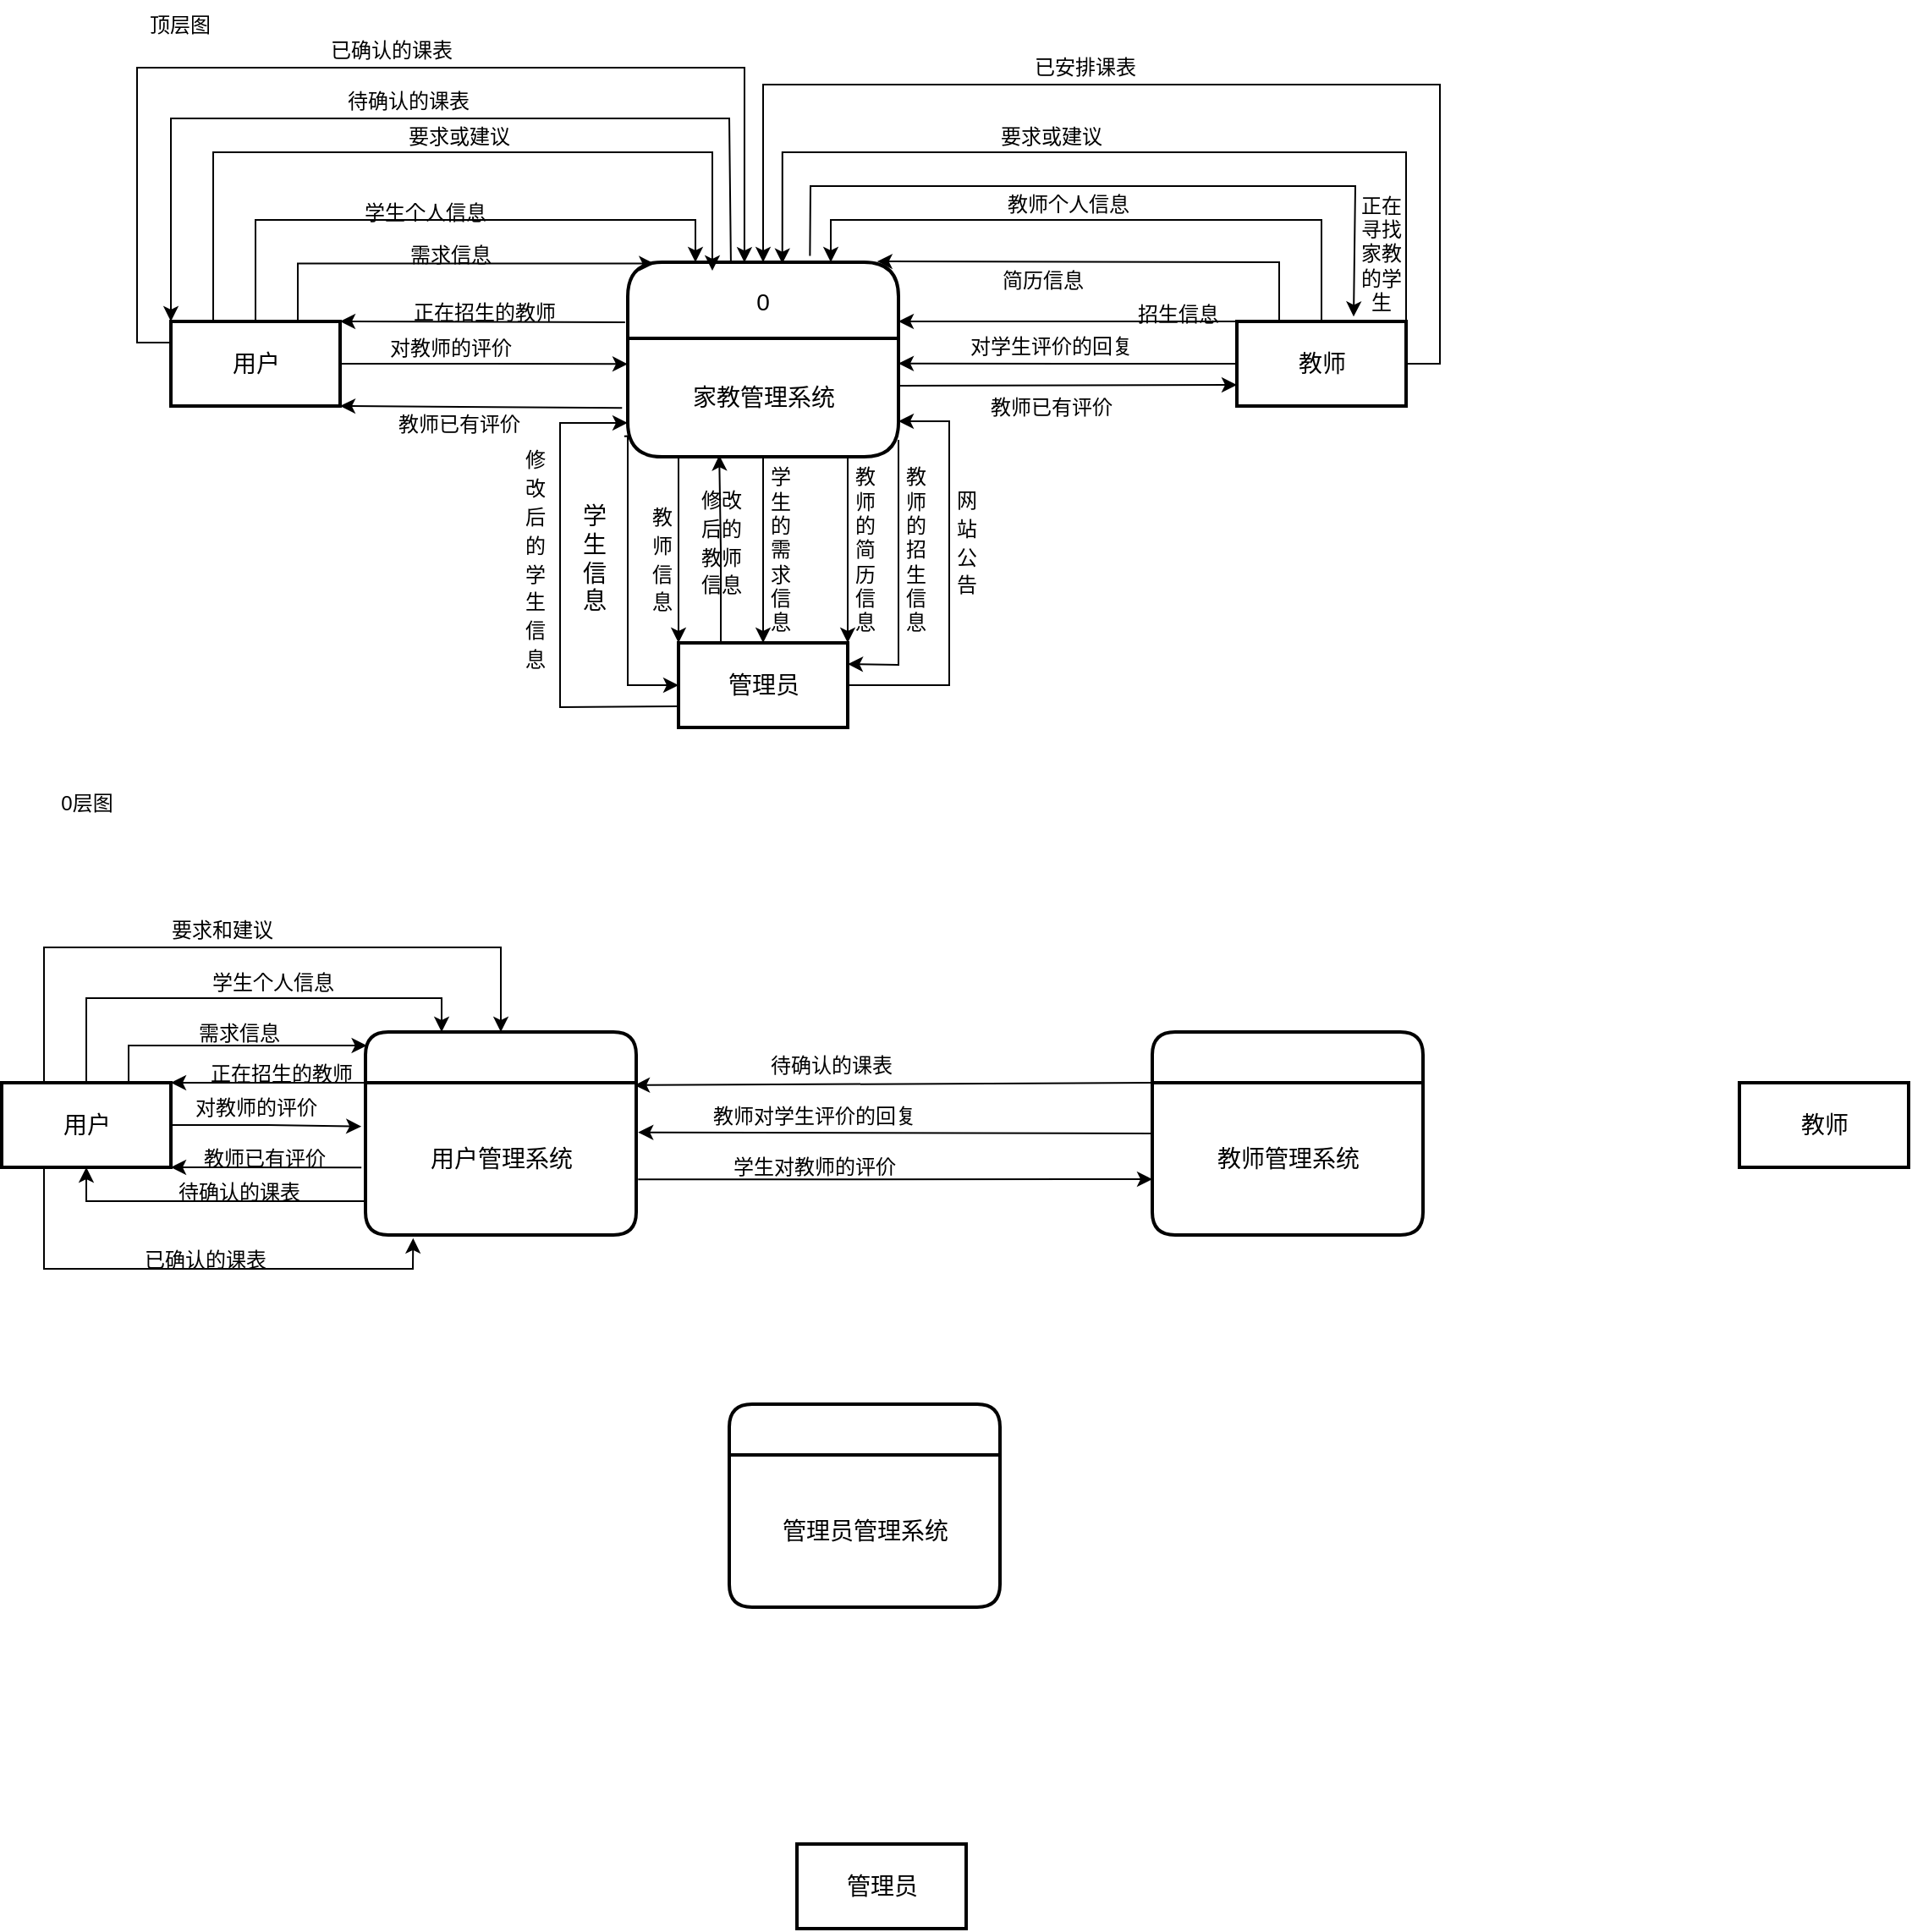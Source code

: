 <mxfile version="20.3.0" type="device"><diagram id="qPFBpb2q2Yv-XW8ZyON4" name="第 1 页"><mxGraphModel dx="1938" dy="564" grid="1" gridSize="10" guides="1" tooltips="1" connect="1" arrows="1" fold="1" page="1" pageScale="1" pageWidth="827" pageHeight="1169" math="0" shadow="0"><root><mxCell id="0"/><mxCell id="1" parent="0"/><mxCell id="HWd1Kx6_kDyNeSxIsw48-4" value="&lt;font style=&quot;&quot;&gt;&lt;font style=&quot;font-size: 12px;&quot;&gt;顶层图&lt;/font&gt;&lt;br&gt;&lt;/font&gt;" style="text;html=1;align=center;verticalAlign=middle;resizable=0;points=[];autosize=1;strokeColor=none;fillColor=none;" parent="1" vertex="1"><mxGeometry x="-125" y="170" width="60" height="30" as="geometry"/></mxCell><mxCell id="HWd1Kx6_kDyNeSxIsw48-9" value="&lt;font style=&quot;font-size: 12px;&quot;&gt;学生个人信息&lt;/font&gt;" style="text;html=1;align=center;verticalAlign=middle;resizable=0;points=[];autosize=1;strokeColor=none;fillColor=none;fontSize=14;" parent="1" vertex="1"><mxGeometry y="280" width="100" height="30" as="geometry"/></mxCell><mxCell id="HWd1Kx6_kDyNeSxIsw48-66" style="edgeStyle=orthogonalEdgeStyle;rounded=0;orthogonalLoop=1;jettySize=auto;html=1;exitX=0.75;exitY=1;exitDx=0;exitDy=0;entryX=1;entryY=0;entryDx=0;entryDy=0;fontFamily=Helvetica;fontSize=14;fontColor=default;startSize=30;" parent="1" source="HWd1Kx6_kDyNeSxIsw48-47" target="HWd1Kx6_kDyNeSxIsw48-52" edge="1"><mxGeometry relative="1" as="geometry"><Array as="points"><mxPoint x="300" y="440"/></Array></mxGeometry></mxCell><mxCell id="HWd1Kx6_kDyNeSxIsw48-69" style="edgeStyle=orthogonalEdgeStyle;rounded=0;orthogonalLoop=1;jettySize=auto;html=1;exitX=-0.013;exitY=0.826;exitDx=0;exitDy=0;entryX=0;entryY=0.5;entryDx=0;entryDy=0;fontFamily=Helvetica;fontSize=14;fontColor=default;startSize=30;exitPerimeter=0;" parent="1" source="HWd1Kx6_kDyNeSxIsw48-80" target="HWd1Kx6_kDyNeSxIsw48-52" edge="1"><mxGeometry relative="1" as="geometry"><Array as="points"><mxPoint x="170" y="428"/><mxPoint x="170" y="575"/></Array></mxGeometry></mxCell><mxCell id="HWd1Kx6_kDyNeSxIsw48-70" style="edgeStyle=orthogonalEdgeStyle;rounded=0;orthogonalLoop=1;jettySize=auto;html=1;exitX=0.25;exitY=1;exitDx=0;exitDy=0;entryX=0;entryY=0;entryDx=0;entryDy=0;fontFamily=Helvetica;fontSize=14;fontColor=default;startSize=30;" parent="1" source="HWd1Kx6_kDyNeSxIsw48-47" target="HWd1Kx6_kDyNeSxIsw48-52" edge="1"><mxGeometry relative="1" as="geometry"><Array as="points"><mxPoint x="200" y="440"/></Array></mxGeometry></mxCell><mxCell id="HWd1Kx6_kDyNeSxIsw48-71" style="edgeStyle=orthogonalEdgeStyle;rounded=0;orthogonalLoop=1;jettySize=auto;html=1;exitX=0.5;exitY=1;exitDx=0;exitDy=0;entryX=0.5;entryY=0;entryDx=0;entryDy=0;fontFamily=Helvetica;fontSize=14;fontColor=default;startSize=30;" parent="1" source="HWd1Kx6_kDyNeSxIsw48-47" target="HWd1Kx6_kDyNeSxIsw48-52" edge="1"><mxGeometry relative="1" as="geometry"/></mxCell><mxCell id="HWd1Kx6_kDyNeSxIsw48-47" value="0" style="swimlane;childLayout=stackLayout;horizontal=1;startSize=45;horizontalStack=0;rounded=1;fontSize=14;fontStyle=0;strokeWidth=2;resizeParent=0;resizeLast=1;shadow=0;dashed=0;align=center;strokeColor=default;fontFamily=Helvetica;fontColor=default;fillColor=default;" parent="1" vertex="1"><mxGeometry x="170" y="325" width="160" height="115" as="geometry"/></mxCell><mxCell id="HWd1Kx6_kDyNeSxIsw48-80" value="家教管理系统" style="text;html=1;align=center;verticalAlign=middle;resizable=0;points=[];autosize=1;strokeColor=none;fillColor=none;fontSize=14;fontFamily=Helvetica;fontColor=default;" parent="HWd1Kx6_kDyNeSxIsw48-47" vertex="1"><mxGeometry y="45" width="160" height="70" as="geometry"/></mxCell><mxCell id="HWd1Kx6_kDyNeSxIsw48-108" style="edgeStyle=orthogonalEdgeStyle;rounded=0;orthogonalLoop=1;jettySize=auto;html=1;exitX=0.25;exitY=0;exitDx=0;exitDy=0;entryX=0.338;entryY=0.988;entryDx=0;entryDy=0;entryPerimeter=0;fontFamily=Helvetica;fontSize=14;fontColor=default;startSize=30;" parent="1" source="HWd1Kx6_kDyNeSxIsw48-52" target="HWd1Kx6_kDyNeSxIsw48-80" edge="1"><mxGeometry relative="1" as="geometry"/></mxCell><mxCell id="HWd1Kx6_kDyNeSxIsw48-52" value="管理员" style="html=1;dashed=0;whitespace=wrap;rounded=0;shadow=0;strokeColor=default;strokeWidth=2;fontFamily=Helvetica;fontSize=14;fontColor=default;startSize=30;fillColor=default;" parent="1" vertex="1"><mxGeometry x="200" y="550" width="100" height="50" as="geometry"/></mxCell><mxCell id="HWd1Kx6_kDyNeSxIsw48-58" style="edgeStyle=orthogonalEdgeStyle;rounded=0;orthogonalLoop=1;jettySize=auto;html=1;exitX=0.5;exitY=0;exitDx=0;exitDy=0;entryX=0.25;entryY=0;entryDx=0;entryDy=0;fontFamily=Helvetica;fontSize=14;fontColor=default;startSize=30;" parent="1" source="HWd1Kx6_kDyNeSxIsw48-57" target="HWd1Kx6_kDyNeSxIsw48-47" edge="1"><mxGeometry relative="1" as="geometry"><Array as="points"><mxPoint x="-50" y="300"/><mxPoint x="210" y="300"/></Array></mxGeometry></mxCell><mxCell id="HWd1Kx6_kDyNeSxIsw48-82" style="edgeStyle=orthogonalEdgeStyle;rounded=0;orthogonalLoop=1;jettySize=auto;html=1;exitX=0.75;exitY=0;exitDx=0;exitDy=0;entryX=0.098;entryY=0.007;entryDx=0;entryDy=0;entryPerimeter=0;fontFamily=Helvetica;fontSize=14;fontColor=default;startSize=30;" parent="1" source="HWd1Kx6_kDyNeSxIsw48-57" target="HWd1Kx6_kDyNeSxIsw48-47" edge="1"><mxGeometry relative="1" as="geometry"><Array as="points"><mxPoint x="-25" y="326"/></Array></mxGeometry></mxCell><mxCell id="HWd1Kx6_kDyNeSxIsw48-84" style="edgeStyle=orthogonalEdgeStyle;rounded=0;orthogonalLoop=1;jettySize=auto;html=1;exitX=1;exitY=0.5;exitDx=0;exitDy=0;entryX=0;entryY=0.217;entryDx=0;entryDy=0;entryPerimeter=0;fontFamily=Helvetica;fontSize=14;fontColor=default;startSize=30;" parent="1" source="HWd1Kx6_kDyNeSxIsw48-57" target="HWd1Kx6_kDyNeSxIsw48-80" edge="1"><mxGeometry relative="1" as="geometry"/></mxCell><mxCell id="HWd1Kx6_kDyNeSxIsw48-102" style="edgeStyle=orthogonalEdgeStyle;rounded=0;orthogonalLoop=1;jettySize=auto;html=1;exitX=0.25;exitY=0;exitDx=0;exitDy=0;fontFamily=Helvetica;fontSize=14;fontColor=default;startSize=30;" parent="1" source="HWd1Kx6_kDyNeSxIsw48-57" edge="1"><mxGeometry relative="1" as="geometry"><mxPoint x="220" y="330" as="targetPoint"/><Array as="points"><mxPoint x="-75" y="260"/><mxPoint x="220" y="260"/></Array></mxGeometry></mxCell><mxCell id="HWd1Kx6_kDyNeSxIsw48-133" style="edgeStyle=orthogonalEdgeStyle;rounded=0;orthogonalLoop=1;jettySize=auto;html=1;exitX=0;exitY=0.25;exitDx=0;exitDy=0;entryX=0.431;entryY=0.001;entryDx=0;entryDy=0;entryPerimeter=0;fontFamily=Helvetica;fontSize=12;fontColor=default;startSize=30;" parent="1" source="HWd1Kx6_kDyNeSxIsw48-57" target="HWd1Kx6_kDyNeSxIsw48-47" edge="1"><mxGeometry relative="1" as="geometry"><Array as="points"><mxPoint x="-120" y="373"/><mxPoint x="-120" y="210"/><mxPoint x="239" y="210"/></Array></mxGeometry></mxCell><mxCell id="HWd1Kx6_kDyNeSxIsw48-57" value="用户" style="html=1;dashed=0;whitespace=wrap;rounded=0;shadow=0;strokeColor=default;strokeWidth=2;fontFamily=Helvetica;fontSize=14;fontColor=default;startSize=30;fillColor=default;" parent="1" vertex="1"><mxGeometry x="-100" y="360" width="100" height="50" as="geometry"/></mxCell><mxCell id="HWd1Kx6_kDyNeSxIsw48-73" style="edgeStyle=orthogonalEdgeStyle;rounded=0;orthogonalLoop=1;jettySize=auto;html=1;exitX=0.5;exitY=0;exitDx=0;exitDy=0;entryX=0.75;entryY=0;entryDx=0;entryDy=0;fontFamily=Helvetica;fontSize=14;fontColor=default;startSize=30;" parent="1" source="HWd1Kx6_kDyNeSxIsw48-67" target="HWd1Kx6_kDyNeSxIsw48-47" edge="1"><mxGeometry relative="1" as="geometry"><Array as="points"><mxPoint x="580" y="300"/><mxPoint x="290" y="300"/></Array></mxGeometry></mxCell><mxCell id="HWd1Kx6_kDyNeSxIsw48-94" style="edgeStyle=orthogonalEdgeStyle;rounded=0;orthogonalLoop=1;jettySize=auto;html=1;exitX=0;exitY=0;exitDx=0;exitDy=0;fontFamily=Helvetica;fontSize=14;fontColor=default;startSize=30;" parent="1" source="HWd1Kx6_kDyNeSxIsw48-67" edge="1"><mxGeometry relative="1" as="geometry"><mxPoint x="330" y="360" as="targetPoint"/><Array as="points"><mxPoint x="331" y="360"/></Array></mxGeometry></mxCell><mxCell id="HWd1Kx6_kDyNeSxIsw48-103" style="edgeStyle=orthogonalEdgeStyle;rounded=0;orthogonalLoop=1;jettySize=auto;html=1;exitX=0.75;exitY=0;exitDx=0;exitDy=0;entryX=0.571;entryY=0.007;entryDx=0;entryDy=0;entryPerimeter=0;fontFamily=Helvetica;fontSize=14;fontColor=default;startSize=30;" parent="1" source="HWd1Kx6_kDyNeSxIsw48-67" target="HWd1Kx6_kDyNeSxIsw48-47" edge="1"><mxGeometry relative="1" as="geometry"><Array as="points"><mxPoint x="630" y="360"/><mxPoint x="630" y="260"/><mxPoint x="261" y="260"/></Array></mxGeometry></mxCell><mxCell id="HWd1Kx6_kDyNeSxIsw48-119" style="edgeStyle=orthogonalEdgeStyle;rounded=0;orthogonalLoop=1;jettySize=auto;html=1;exitX=0;exitY=0.5;exitDx=0;exitDy=0;entryX=1;entryY=0.212;entryDx=0;entryDy=0;entryPerimeter=0;fontFamily=Helvetica;fontSize=12;fontColor=default;startSize=30;" parent="1" source="HWd1Kx6_kDyNeSxIsw48-67" target="HWd1Kx6_kDyNeSxIsw48-80" edge="1"><mxGeometry relative="1" as="geometry"/></mxCell><mxCell id="HWd1Kx6_kDyNeSxIsw48-129" style="edgeStyle=orthogonalEdgeStyle;rounded=0;orthogonalLoop=1;jettySize=auto;html=1;exitX=1;exitY=0.5;exitDx=0;exitDy=0;entryX=0.5;entryY=0;entryDx=0;entryDy=0;fontFamily=Helvetica;fontSize=12;fontColor=default;startSize=30;" parent="1" source="HWd1Kx6_kDyNeSxIsw48-67" target="HWd1Kx6_kDyNeSxIsw48-47" edge="1"><mxGeometry relative="1" as="geometry"><Array as="points"><mxPoint x="650" y="385"/><mxPoint x="650" y="220"/><mxPoint x="250" y="220"/></Array></mxGeometry></mxCell><mxCell id="HWd1Kx6_kDyNeSxIsw48-67" value="教师" style="html=1;dashed=0;whitespace=wrap;rounded=0;shadow=0;strokeColor=default;strokeWidth=2;fontFamily=Helvetica;fontSize=14;fontColor=default;startSize=30;fillColor=default;" parent="1" vertex="1"><mxGeometry x="530" y="360" width="100" height="50" as="geometry"/></mxCell><mxCell id="HWd1Kx6_kDyNeSxIsw48-68" value="学&lt;br&gt;生&lt;br&gt;信&lt;br&gt;息" style="text;html=1;align=center;verticalAlign=middle;resizable=0;points=[];autosize=1;strokeColor=none;fillColor=none;fontSize=14;fontFamily=Helvetica;fontColor=default;" parent="1" vertex="1"><mxGeometry x="130" y="460" width="40" height="80" as="geometry"/></mxCell><mxCell id="HWd1Kx6_kDyNeSxIsw48-72" value="&lt;font style=&quot;font-size: 12px;&quot;&gt;教&lt;br&gt;师&lt;br&gt;信&lt;br&gt;息&lt;/font&gt;" style="text;html=1;align=center;verticalAlign=middle;resizable=0;points=[];autosize=1;strokeColor=none;fillColor=none;fontSize=14;fontFamily=Helvetica;fontColor=default;" parent="1" vertex="1"><mxGeometry x="170" y="460" width="40" height="80" as="geometry"/></mxCell><mxCell id="HWd1Kx6_kDyNeSxIsw48-74" value="&lt;font style=&quot;font-size: 12px;&quot;&gt;教师个人信息&lt;/font&gt;" style="text;html=1;align=center;verticalAlign=middle;resizable=0;points=[];autosize=1;strokeColor=none;fillColor=none;fontSize=14;fontFamily=Helvetica;fontColor=default;" parent="1" vertex="1"><mxGeometry x="380" y="275" width="100" height="30" as="geometry"/></mxCell><mxCell id="HWd1Kx6_kDyNeSxIsw48-77" value="&lt;font style=&quot;font-size: 12px;&quot;&gt;简历信息&lt;/font&gt;" style="text;html=1;align=center;verticalAlign=middle;resizable=0;points=[];autosize=1;strokeColor=none;fillColor=none;fontSize=14;fontFamily=Helvetica;fontColor=default;" parent="1" vertex="1"><mxGeometry x="380" y="320" width="70" height="30" as="geometry"/></mxCell><mxCell id="HWd1Kx6_kDyNeSxIsw48-83" value="&lt;font style=&quot;font-size: 12px;&quot;&gt;需求信息&lt;/font&gt;" style="text;html=1;align=center;verticalAlign=middle;resizable=0;points=[];autosize=1;strokeColor=none;fillColor=none;fontSize=14;fontFamily=Helvetica;fontColor=default;" parent="1" vertex="1"><mxGeometry x="30" y="305" width="70" height="30" as="geometry"/></mxCell><mxCell id="HWd1Kx6_kDyNeSxIsw48-86" value="&lt;font style=&quot;font-size: 12px;&quot;&gt;对教师的评价&lt;/font&gt;" style="text;html=1;align=center;verticalAlign=middle;resizable=0;points=[];autosize=1;strokeColor=none;fillColor=none;fontSize=14;fontFamily=Helvetica;fontColor=default;" parent="1" vertex="1"><mxGeometry x="15" y="360" width="100" height="30" as="geometry"/></mxCell><mxCell id="HWd1Kx6_kDyNeSxIsw48-91" value="" style="endArrow=classic;html=1;rounded=0;fontFamily=Helvetica;fontSize=14;fontColor=default;startSize=30;entryX=1;entryY=1;entryDx=0;entryDy=0;exitX=-0.021;exitY=0.588;exitDx=0;exitDy=0;exitPerimeter=0;" parent="1" source="HWd1Kx6_kDyNeSxIsw48-80" target="HWd1Kx6_kDyNeSxIsw48-57" edge="1"><mxGeometry width="50" height="50" relative="1" as="geometry"><mxPoint x="300" y="370" as="sourcePoint"/><mxPoint x="350" y="320" as="targetPoint"/></mxGeometry></mxCell><mxCell id="HWd1Kx6_kDyNeSxIsw48-93" value="&lt;font style=&quot;font-size: 12px;&quot;&gt;教师已有评价&lt;/font&gt;" style="text;html=1;align=center;verticalAlign=middle;resizable=0;points=[];autosize=1;strokeColor=none;fillColor=none;fontSize=14;fontFamily=Helvetica;fontColor=default;" parent="1" vertex="1"><mxGeometry x="20" y="405" width="100" height="30" as="geometry"/></mxCell><mxCell id="HWd1Kx6_kDyNeSxIsw48-96" value="&lt;font style=&quot;font-size: 12px;&quot;&gt;招生信息&lt;/font&gt;" style="text;html=1;align=center;verticalAlign=middle;resizable=0;points=[];autosize=1;strokeColor=none;fillColor=none;fontSize=14;fontFamily=Helvetica;fontColor=default;" parent="1" vertex="1"><mxGeometry x="460" y="340" width="70" height="30" as="geometry"/></mxCell><mxCell id="HWd1Kx6_kDyNeSxIsw48-97" value="&lt;font style=&quot;font-size: 12px;&quot;&gt;网&lt;br&gt;站&lt;br&gt;公&lt;br&gt;告&lt;/font&gt;" style="text;html=1;align=center;verticalAlign=middle;resizable=0;points=[];autosize=1;strokeColor=none;fillColor=none;fontSize=14;fontFamily=Helvetica;fontColor=default;" parent="1" vertex="1"><mxGeometry x="350" y="450" width="40" height="80" as="geometry"/></mxCell><mxCell id="HWd1Kx6_kDyNeSxIsw48-98" value="" style="endArrow=classic;html=1;rounded=0;fontFamily=Helvetica;fontSize=14;fontColor=default;startSize=30;entryX=0;entryY=0.75;entryDx=0;entryDy=0;" parent="1" target="HWd1Kx6_kDyNeSxIsw48-67" edge="1"><mxGeometry width="50" height="50" relative="1" as="geometry"><mxPoint x="330" y="398" as="sourcePoint"/><mxPoint x="350" y="460" as="targetPoint"/></mxGeometry></mxCell><mxCell id="HWd1Kx6_kDyNeSxIsw48-100" value="&lt;font style=&quot;font-size: 12px;&quot;&gt;教师已有评价&lt;/font&gt;" style="text;html=1;align=center;verticalAlign=middle;resizable=0;points=[];autosize=1;strokeColor=none;fillColor=none;fontSize=14;fontFamily=Helvetica;fontColor=default;" parent="1" vertex="1"><mxGeometry x="370" y="395" width="100" height="30" as="geometry"/></mxCell><mxCell id="HWd1Kx6_kDyNeSxIsw48-101" value="" style="endArrow=classic;html=1;rounded=0;fontFamily=Helvetica;fontSize=14;fontColor=default;startSize=30;exitX=1;exitY=0.5;exitDx=0;exitDy=0;" parent="1" source="HWd1Kx6_kDyNeSxIsw48-52" edge="1"><mxGeometry width="50" height="50" relative="1" as="geometry"><mxPoint x="300" y="510" as="sourcePoint"/><mxPoint x="330" y="419" as="targetPoint"/><Array as="points"><mxPoint x="360" y="575"/><mxPoint x="360" y="419"/></Array></mxGeometry></mxCell><mxCell id="HWd1Kx6_kDyNeSxIsw48-104" value="&lt;font style=&quot;font-size: 12px;&quot;&gt;要求或建议&lt;/font&gt;" style="text;html=1;align=center;verticalAlign=middle;resizable=0;points=[];autosize=1;strokeColor=none;fillColor=none;fontSize=14;fontFamily=Helvetica;fontColor=default;" parent="1" vertex="1"><mxGeometry x="30" y="235" width="80" height="30" as="geometry"/></mxCell><mxCell id="HWd1Kx6_kDyNeSxIsw48-105" value="&lt;font style=&quot;font-size: 12px;&quot;&gt;要求或建议&lt;/font&gt;" style="text;html=1;align=center;verticalAlign=middle;resizable=0;points=[];autosize=1;strokeColor=none;fillColor=none;fontSize=14;fontFamily=Helvetica;fontColor=default;" parent="1" vertex="1"><mxGeometry x="380" y="235" width="80" height="30" as="geometry"/></mxCell><mxCell id="HWd1Kx6_kDyNeSxIsw48-106" value="" style="endArrow=classic;html=1;rounded=0;fontFamily=Helvetica;fontSize=14;fontColor=default;startSize=30;exitX=0.25;exitY=0;exitDx=0;exitDy=0;entryX=0.921;entryY=-0.004;entryDx=0;entryDy=0;entryPerimeter=0;" parent="1" source="HWd1Kx6_kDyNeSxIsw48-67" target="HWd1Kx6_kDyNeSxIsw48-47" edge="1"><mxGeometry width="50" height="50" relative="1" as="geometry"><mxPoint x="300" y="1010" as="sourcePoint"/><mxPoint x="550" y="580" as="targetPoint"/><Array as="points"><mxPoint x="555" y="325"/></Array></mxGeometry></mxCell><mxCell id="HWd1Kx6_kDyNeSxIsw48-109" value="" style="endArrow=classic;html=1;rounded=0;fontFamily=Helvetica;fontSize=14;fontColor=default;startSize=30;exitX=0;exitY=0.75;exitDx=0;exitDy=0;entryX=0;entryY=0.714;entryDx=0;entryDy=0;entryPerimeter=0;" parent="1" source="HWd1Kx6_kDyNeSxIsw48-52" target="HWd1Kx6_kDyNeSxIsw48-80" edge="1"><mxGeometry width="50" height="50" relative="1" as="geometry"><mxPoint x="300" y="510" as="sourcePoint"/><mxPoint x="350" y="460" as="targetPoint"/><Array as="points"><mxPoint x="130" y="588"/><mxPoint x="130" y="420"/></Array></mxGeometry></mxCell><mxCell id="HWd1Kx6_kDyNeSxIsw48-110" value="&lt;font style=&quot;font-size: 12px;&quot;&gt;修&lt;br&gt;改&lt;br&gt;后&lt;br&gt;的&lt;br&gt;学&lt;br&gt;生&lt;br&gt;信&lt;br&gt;息&lt;/font&gt;" style="text;html=1;align=center;verticalAlign=middle;resizable=0;points=[];autosize=1;strokeColor=none;fillColor=none;fontSize=14;fontFamily=Helvetica;fontColor=default;" parent="1" vertex="1"><mxGeometry x="95" y="425" width="40" height="150" as="geometry"/></mxCell><mxCell id="HWd1Kx6_kDyNeSxIsw48-111" value="&lt;font style=&quot;font-size: 12px;&quot;&gt;修改&lt;br&gt;后的&lt;br&gt;教师&lt;br&gt;信息&lt;/font&gt;" style="text;html=1;align=center;verticalAlign=middle;resizable=0;points=[];autosize=1;strokeColor=none;fillColor=none;fontSize=14;fontFamily=Helvetica;fontColor=default;" parent="1" vertex="1"><mxGeometry x="200" y="450" width="50" height="80" as="geometry"/></mxCell><mxCell id="HWd1Kx6_kDyNeSxIsw48-112" value="学&lt;br&gt;生&lt;br&gt;的&lt;br&gt;需&lt;br&gt;求&lt;br&gt;信&lt;br&gt;息" style="text;html=1;align=center;verticalAlign=middle;resizable=0;points=[];autosize=1;strokeColor=none;fillColor=none;fontSize=12;fontFamily=Helvetica;fontColor=default;" parent="1" vertex="1"><mxGeometry x="240" y="440" width="40" height="110" as="geometry"/></mxCell><mxCell id="HWd1Kx6_kDyNeSxIsw48-113" value="教&lt;br&gt;师&lt;br&gt;的&lt;br&gt;简&lt;br&gt;历&lt;br&gt;信&lt;br&gt;息" style="text;html=1;align=center;verticalAlign=middle;resizable=0;points=[];autosize=1;strokeColor=none;fillColor=none;fontSize=12;fontFamily=Helvetica;fontColor=default;" parent="1" vertex="1"><mxGeometry x="290" y="440" width="40" height="110" as="geometry"/></mxCell><mxCell id="HWd1Kx6_kDyNeSxIsw48-115" value="" style="endArrow=classic;html=1;rounded=0;fontFamily=Helvetica;fontSize=12;fontColor=default;startSize=30;exitX=1;exitY=0.857;exitDx=0;exitDy=0;exitPerimeter=0;entryX=1;entryY=0.25;entryDx=0;entryDy=0;" parent="1" source="HWd1Kx6_kDyNeSxIsw48-80" target="HWd1Kx6_kDyNeSxIsw48-52" edge="1"><mxGeometry width="50" height="50" relative="1" as="geometry"><mxPoint x="560" y="550" as="sourcePoint"/><mxPoint x="350" y="600" as="targetPoint"/><Array as="points"><mxPoint x="330" y="563"/></Array></mxGeometry></mxCell><mxCell id="HWd1Kx6_kDyNeSxIsw48-116" value="教&lt;br&gt;师&lt;br&gt;的&lt;br&gt;招&lt;br&gt;生&lt;br&gt;信&lt;br&gt;息" style="text;html=1;align=center;verticalAlign=middle;resizable=0;points=[];autosize=1;strokeColor=none;fillColor=none;fontSize=12;fontFamily=Helvetica;fontColor=default;" parent="1" vertex="1"><mxGeometry x="320" y="440" width="40" height="110" as="geometry"/></mxCell><mxCell id="HWd1Kx6_kDyNeSxIsw48-120" value="&lt;font style=&quot;font-size: 12px;&quot;&gt;对学生评价的回复&lt;/font&gt;" style="text;html=1;align=center;verticalAlign=middle;resizable=0;points=[];autosize=1;strokeColor=none;fillColor=none;fontSize=12;fontFamily=Helvetica;fontColor=default;" parent="1" vertex="1"><mxGeometry x="360" y="360" width="120" height="30" as="geometry"/></mxCell><mxCell id="HWd1Kx6_kDyNeSxIsw48-122" value="0层图" style="text;html=1;align=center;verticalAlign=middle;resizable=0;points=[];autosize=1;strokeColor=none;fillColor=none;fontSize=12;fontFamily=Helvetica;fontColor=default;" parent="1" vertex="1"><mxGeometry x="-175" y="630" width="50" height="30" as="geometry"/></mxCell><mxCell id="HWd1Kx6_kDyNeSxIsw48-125" value="" style="endArrow=classic;html=1;rounded=0;fontFamily=Helvetica;fontSize=12;fontColor=default;startSize=30;entryX=1;entryY=0;entryDx=0;entryDy=0;exitX=-0.01;exitY=0.309;exitDx=0;exitDy=0;exitPerimeter=0;" parent="1" source="HWd1Kx6_kDyNeSxIsw48-47" target="HWd1Kx6_kDyNeSxIsw48-57" edge="1"><mxGeometry width="50" height="50" relative="1" as="geometry"><mxPoint x="160" y="360" as="sourcePoint"/><mxPoint x="160" y="650" as="targetPoint"/></mxGeometry></mxCell><mxCell id="HWd1Kx6_kDyNeSxIsw48-126" value="正在招生的教师" style="text;html=1;align=center;verticalAlign=middle;resizable=0;points=[];autosize=1;strokeColor=none;fillColor=none;fontSize=12;fontFamily=Helvetica;fontColor=default;" parent="1" vertex="1"><mxGeometry x="30" y="340" width="110" height="30" as="geometry"/></mxCell><mxCell id="HWd1Kx6_kDyNeSxIsw48-127" value="" style="endArrow=classic;html=1;rounded=0;fontFamily=Helvetica;fontSize=12;fontColor=default;startSize=30;exitX=0.673;exitY=-0.033;exitDx=0;exitDy=0;exitPerimeter=0;entryX=0.69;entryY=-0.057;entryDx=0;entryDy=0;entryPerimeter=0;" parent="1" source="HWd1Kx6_kDyNeSxIsw48-47" target="HWd1Kx6_kDyNeSxIsw48-67" edge="1"><mxGeometry width="50" height="50" relative="1" as="geometry"><mxPoint x="330" y="160" as="sourcePoint"/><mxPoint x="610" y="360" as="targetPoint"/><Array as="points"><mxPoint x="278" y="280"/><mxPoint x="600" y="280"/></Array></mxGeometry></mxCell><mxCell id="HWd1Kx6_kDyNeSxIsw48-128" value="正在&lt;br&gt;寻找&lt;br&gt;家教&lt;br&gt;的学&lt;br&gt;生" style="text;html=1;align=center;verticalAlign=middle;resizable=0;points=[];autosize=1;strokeColor=none;fillColor=none;fontSize=12;fontFamily=Helvetica;fontColor=default;" parent="1" vertex="1"><mxGeometry x="590" y="275" width="50" height="90" as="geometry"/></mxCell><mxCell id="HWd1Kx6_kDyNeSxIsw48-130" value="已安排课表" style="text;html=1;align=center;verticalAlign=middle;resizable=0;points=[];autosize=1;strokeColor=none;fillColor=none;fontSize=12;fontFamily=Helvetica;fontColor=default;" parent="1" vertex="1"><mxGeometry x="400" y="195" width="80" height="30" as="geometry"/></mxCell><mxCell id="HWd1Kx6_kDyNeSxIsw48-131" value="" style="endArrow=classic;html=1;rounded=0;fontFamily=Helvetica;fontSize=12;fontColor=default;startSize=30;exitX=0.381;exitY=0.001;exitDx=0;exitDy=0;exitPerimeter=0;entryX=0;entryY=0;entryDx=0;entryDy=0;" parent="1" source="HWd1Kx6_kDyNeSxIsw48-47" target="HWd1Kx6_kDyNeSxIsw48-57" edge="1"><mxGeometry width="50" height="50" relative="1" as="geometry"><mxPoint x="420" y="490" as="sourcePoint"/><mxPoint x="470" y="440" as="targetPoint"/><Array as="points"><mxPoint x="230" y="240"/><mxPoint x="-100" y="240"/></Array></mxGeometry></mxCell><mxCell id="HWd1Kx6_kDyNeSxIsw48-132" value="待确认的课表" style="text;html=1;align=center;verticalAlign=middle;resizable=0;points=[];autosize=1;strokeColor=none;fillColor=none;fontSize=12;fontFamily=Helvetica;fontColor=default;" parent="1" vertex="1"><mxGeometry x="-10" y="215" width="100" height="30" as="geometry"/></mxCell><mxCell id="HWd1Kx6_kDyNeSxIsw48-134" value="已确认的课表" style="text;html=1;align=center;verticalAlign=middle;resizable=0;points=[];autosize=1;strokeColor=none;fillColor=none;fontSize=12;fontFamily=Helvetica;fontColor=default;" parent="1" vertex="1"><mxGeometry x="-20" y="185" width="100" height="30" as="geometry"/></mxCell><mxCell id="Euo2nhyy_iAWjINaiR28-24" style="edgeStyle=orthogonalEdgeStyle;rounded=0;orthogonalLoop=1;jettySize=auto;html=1;exitX=0;exitY=0.75;exitDx=0;exitDy=0;entryX=0.5;entryY=1;entryDx=0;entryDy=0;fontFamily=Helvetica;fontSize=12;fontColor=default;startSize=30;" edge="1" parent="1" source="Euo2nhyy_iAWjINaiR28-1" target="Euo2nhyy_iAWjINaiR28-5"><mxGeometry relative="1" as="geometry"><Array as="points"><mxPoint x="15" y="880"/><mxPoint x="-150" y="880"/></Array></mxGeometry></mxCell><mxCell id="Euo2nhyy_iAWjINaiR28-1" value="" style="swimlane;childLayout=stackLayout;horizontal=1;startSize=30;horizontalStack=0;rounded=1;fontSize=14;fontStyle=0;strokeWidth=2;resizeParent=0;resizeLast=1;shadow=0;dashed=0;align=center;" vertex="1" parent="1"><mxGeometry x="15" y="780" width="160" height="120" as="geometry"/></mxCell><mxCell id="Euo2nhyy_iAWjINaiR28-8" value="用户管理系统" style="text;html=1;align=center;verticalAlign=middle;resizable=0;points=[];autosize=1;strokeColor=none;fillColor=none;fontSize=14;fontFamily=Helvetica;fontColor=default;" vertex="1" parent="Euo2nhyy_iAWjINaiR28-1"><mxGeometry y="30" width="160" height="90" as="geometry"/></mxCell><mxCell id="Euo2nhyy_iAWjINaiR28-2" value="" style="swimlane;childLayout=stackLayout;horizontal=1;startSize=30;horizontalStack=0;rounded=1;fontSize=14;fontStyle=0;strokeWidth=2;resizeParent=0;resizeLast=1;shadow=0;dashed=0;align=center;" vertex="1" parent="1"><mxGeometry x="230" y="1000" width="160" height="120" as="geometry"/></mxCell><mxCell id="Euo2nhyy_iAWjINaiR28-10" value="管理员管理系统" style="text;html=1;align=center;verticalAlign=middle;resizable=0;points=[];autosize=1;strokeColor=none;fillColor=none;fontSize=14;fontFamily=Helvetica;fontColor=default;" vertex="1" parent="Euo2nhyy_iAWjINaiR28-2"><mxGeometry y="30" width="160" height="90" as="geometry"/></mxCell><mxCell id="Euo2nhyy_iAWjINaiR28-3" value="" style="swimlane;childLayout=stackLayout;horizontal=1;startSize=30;horizontalStack=0;rounded=1;fontSize=14;fontStyle=0;strokeWidth=2;resizeParent=0;resizeLast=1;shadow=0;dashed=0;align=center;" vertex="1" parent="1"><mxGeometry x="480" y="780" width="160" height="120" as="geometry"/></mxCell><mxCell id="Euo2nhyy_iAWjINaiR28-9" value="教师管理系统" style="text;html=1;align=center;verticalAlign=middle;resizable=0;points=[];autosize=1;strokeColor=none;fillColor=none;fontSize=14;fontFamily=Helvetica;fontColor=default;" vertex="1" parent="Euo2nhyy_iAWjINaiR28-3"><mxGeometry y="30" width="160" height="90" as="geometry"/></mxCell><mxCell id="Euo2nhyy_iAWjINaiR28-11" style="edgeStyle=orthogonalEdgeStyle;rounded=0;orthogonalLoop=1;jettySize=auto;html=1;exitX=0.5;exitY=0;exitDx=0;exitDy=0;fontFamily=Helvetica;fontSize=14;fontColor=default;startSize=30;" edge="1" parent="1" source="Euo2nhyy_iAWjINaiR28-5"><mxGeometry relative="1" as="geometry"><mxPoint x="60" y="780" as="targetPoint"/><Array as="points"><mxPoint x="-150" y="760"/><mxPoint x="60" y="760"/><mxPoint x="60" y="780"/></Array></mxGeometry></mxCell><mxCell id="Euo2nhyy_iAWjINaiR28-13" style="edgeStyle=orthogonalEdgeStyle;rounded=0;orthogonalLoop=1;jettySize=auto;html=1;exitX=0.75;exitY=0;exitDx=0;exitDy=0;entryX=0.005;entryY=0.067;entryDx=0;entryDy=0;entryPerimeter=0;fontFamily=Helvetica;fontSize=14;fontColor=default;startSize=30;" edge="1" parent="1" source="Euo2nhyy_iAWjINaiR28-5" target="Euo2nhyy_iAWjINaiR28-1"><mxGeometry relative="1" as="geometry"><Array as="points"><mxPoint x="-125" y="788"/></Array></mxGeometry></mxCell><mxCell id="Euo2nhyy_iAWjINaiR28-18" style="edgeStyle=orthogonalEdgeStyle;rounded=0;orthogonalLoop=1;jettySize=auto;html=1;exitX=1;exitY=0.5;exitDx=0;exitDy=0;entryX=-0.015;entryY=0.287;entryDx=0;entryDy=0;entryPerimeter=0;fontFamily=Helvetica;fontSize=12;fontColor=default;startSize=30;" edge="1" parent="1" source="Euo2nhyy_iAWjINaiR28-5" target="Euo2nhyy_iAWjINaiR28-8"><mxGeometry relative="1" as="geometry"/></mxCell><mxCell id="Euo2nhyy_iAWjINaiR28-22" style="edgeStyle=orthogonalEdgeStyle;rounded=0;orthogonalLoop=1;jettySize=auto;html=1;exitX=0.25;exitY=0;exitDx=0;exitDy=0;entryX=0.5;entryY=0;entryDx=0;entryDy=0;fontFamily=Helvetica;fontSize=12;fontColor=default;startSize=30;" edge="1" parent="1" source="Euo2nhyy_iAWjINaiR28-5" target="Euo2nhyy_iAWjINaiR28-1"><mxGeometry relative="1" as="geometry"><Array as="points"><mxPoint x="-175" y="730"/><mxPoint x="95" y="730"/></Array></mxGeometry></mxCell><mxCell id="Euo2nhyy_iAWjINaiR28-5" value="用户" style="html=1;dashed=0;whitespace=wrap;rounded=0;shadow=0;strokeColor=default;strokeWidth=2;fontFamily=Helvetica;fontSize=14;fontColor=default;startSize=30;fillColor=default;" vertex="1" parent="1"><mxGeometry x="-200" y="810" width="100" height="50" as="geometry"/></mxCell><mxCell id="Euo2nhyy_iAWjINaiR28-6" value="教师" style="html=1;dashed=0;whitespace=wrap;rounded=0;shadow=0;strokeColor=default;strokeWidth=2;fontFamily=Helvetica;fontSize=14;fontColor=default;startSize=30;fillColor=default;" vertex="1" parent="1"><mxGeometry x="827" y="810" width="100" height="50" as="geometry"/></mxCell><mxCell id="Euo2nhyy_iAWjINaiR28-7" value="管理员" style="html=1;dashed=0;whitespace=wrap;rounded=0;shadow=0;strokeColor=default;strokeWidth=2;fontFamily=Helvetica;fontSize=14;fontColor=default;startSize=30;fillColor=default;" vertex="1" parent="1"><mxGeometry x="270" y="1260" width="100" height="50" as="geometry"/></mxCell><mxCell id="Euo2nhyy_iAWjINaiR28-12" value="&lt;font style=&quot;font-size: 12px;&quot;&gt;学生个人信息&lt;/font&gt;" style="text;html=1;align=center;verticalAlign=middle;resizable=0;points=[];autosize=1;strokeColor=none;fillColor=none;fontSize=14;fontFamily=Helvetica;fontColor=default;" vertex="1" parent="1"><mxGeometry x="-90" y="735" width="100" height="30" as="geometry"/></mxCell><mxCell id="Euo2nhyy_iAWjINaiR28-14" value="&lt;font style=&quot;font-size: 12px;&quot;&gt;需求信息&lt;/font&gt;" style="text;html=1;align=center;verticalAlign=middle;resizable=0;points=[];autosize=1;strokeColor=none;fillColor=none;fontSize=14;fontFamily=Helvetica;fontColor=default;" vertex="1" parent="1"><mxGeometry x="-95" y="765" width="70" height="30" as="geometry"/></mxCell><mxCell id="Euo2nhyy_iAWjINaiR28-16" value="" style="endArrow=classic;html=1;rounded=0;fontFamily=Helvetica;fontSize=12;fontColor=default;startSize=30;exitX=0;exitY=0.25;exitDx=0;exitDy=0;entryX=1;entryY=0;entryDx=0;entryDy=0;" edge="1" parent="1" source="Euo2nhyy_iAWjINaiR28-1" target="Euo2nhyy_iAWjINaiR28-5"><mxGeometry width="50" height="50" relative="1" as="geometry"><mxPoint x="400" y="860" as="sourcePoint"/><mxPoint x="450" y="810" as="targetPoint"/></mxGeometry></mxCell><mxCell id="Euo2nhyy_iAWjINaiR28-17" value="正在招生的教师" style="text;html=1;align=center;verticalAlign=middle;resizable=0;points=[];autosize=1;strokeColor=none;fillColor=none;fontSize=12;fontFamily=Helvetica;fontColor=default;" vertex="1" parent="1"><mxGeometry x="-90" y="790" width="110" height="30" as="geometry"/></mxCell><mxCell id="Euo2nhyy_iAWjINaiR28-19" value="对教师的评价" style="text;html=1;align=center;verticalAlign=middle;resizable=0;points=[];autosize=1;strokeColor=none;fillColor=none;fontSize=12;fontFamily=Helvetica;fontColor=default;" vertex="1" parent="1"><mxGeometry x="-100" y="810" width="100" height="30" as="geometry"/></mxCell><mxCell id="Euo2nhyy_iAWjINaiR28-20" value="" style="endArrow=classic;html=1;rounded=0;fontFamily=Helvetica;fontSize=12;fontColor=default;startSize=30;exitX=-0.015;exitY=0.557;exitDx=0;exitDy=0;exitPerimeter=0;entryX=1;entryY=1;entryDx=0;entryDy=0;" edge="1" parent="1" source="Euo2nhyy_iAWjINaiR28-8" target="Euo2nhyy_iAWjINaiR28-5"><mxGeometry width="50" height="50" relative="1" as="geometry"><mxPoint x="240" y="860" as="sourcePoint"/><mxPoint x="290" y="810" as="targetPoint"/></mxGeometry></mxCell><mxCell id="Euo2nhyy_iAWjINaiR28-21" value="教师已有评价" style="text;html=1;align=center;verticalAlign=middle;resizable=0;points=[];autosize=1;strokeColor=none;fillColor=none;fontSize=12;fontFamily=Helvetica;fontColor=default;" vertex="1" parent="1"><mxGeometry x="-95" y="840" width="100" height="30" as="geometry"/></mxCell><mxCell id="Euo2nhyy_iAWjINaiR28-23" value="要求和建议" style="text;html=1;align=center;verticalAlign=middle;resizable=0;points=[];autosize=1;strokeColor=none;fillColor=none;fontSize=12;fontFamily=Helvetica;fontColor=default;" vertex="1" parent="1"><mxGeometry x="-110" y="705" width="80" height="30" as="geometry"/></mxCell><mxCell id="Euo2nhyy_iAWjINaiR28-25" value="待确认的课表" style="text;html=1;align=center;verticalAlign=middle;resizable=0;points=[];autosize=1;strokeColor=none;fillColor=none;fontSize=12;fontFamily=Helvetica;fontColor=default;" vertex="1" parent="1"><mxGeometry x="-110" y="860" width="100" height="30" as="geometry"/></mxCell><mxCell id="Euo2nhyy_iAWjINaiR28-28" value="" style="endArrow=classic;html=1;rounded=0;fontFamily=Helvetica;fontSize=12;fontColor=default;startSize=30;exitX=0.25;exitY=1;exitDx=0;exitDy=0;entryX=0.176;entryY=1.021;entryDx=0;entryDy=0;entryPerimeter=0;" edge="1" parent="1" source="Euo2nhyy_iAWjINaiR28-5" target="Euo2nhyy_iAWjINaiR28-8"><mxGeometry width="50" height="50" relative="1" as="geometry"><mxPoint x="240" y="860" as="sourcePoint"/><mxPoint x="290" y="810" as="targetPoint"/><Array as="points"><mxPoint x="-175" y="920"/><mxPoint x="43" y="920"/></Array></mxGeometry></mxCell><mxCell id="Euo2nhyy_iAWjINaiR28-29" value="已确认的课表" style="text;html=1;align=center;verticalAlign=middle;resizable=0;points=[];autosize=1;strokeColor=none;fillColor=none;fontSize=12;fontFamily=Helvetica;fontColor=default;" vertex="1" parent="1"><mxGeometry x="-130" y="900" width="100" height="30" as="geometry"/></mxCell><mxCell id="Euo2nhyy_iAWjINaiR28-30" value="" style="endArrow=classic;html=1;rounded=0;fontFamily=Helvetica;fontSize=12;fontColor=default;startSize=30;exitX=0;exitY=0.25;exitDx=0;exitDy=0;entryX=0.994;entryY=0.016;entryDx=0;entryDy=0;entryPerimeter=0;" edge="1" parent="1" source="Euo2nhyy_iAWjINaiR28-3" target="Euo2nhyy_iAWjINaiR28-8"><mxGeometry width="50" height="50" relative="1" as="geometry"><mxPoint x="370" y="850" as="sourcePoint"/><mxPoint x="420" y="800" as="targetPoint"/></mxGeometry></mxCell><mxCell id="Euo2nhyy_iAWjINaiR28-31" value="待确认的课表" style="text;html=1;align=center;verticalAlign=middle;resizable=0;points=[];autosize=1;strokeColor=none;fillColor=none;fontSize=12;fontFamily=Helvetica;fontColor=default;" vertex="1" parent="1"><mxGeometry x="240" y="785" width="100" height="30" as="geometry"/></mxCell><mxCell id="Euo2nhyy_iAWjINaiR28-32" value="" style="endArrow=classic;html=1;rounded=0;fontFamily=Helvetica;fontSize=12;fontColor=default;startSize=30;exitX=0;exitY=0.333;exitDx=0;exitDy=0;exitPerimeter=0;entryX=1.007;entryY=0.326;entryDx=0;entryDy=0;entryPerimeter=0;" edge="1" parent="1" source="Euo2nhyy_iAWjINaiR28-9" target="Euo2nhyy_iAWjINaiR28-8"><mxGeometry width="50" height="50" relative="1" as="geometry"><mxPoint x="380" y="820" as="sourcePoint"/><mxPoint x="430" y="770" as="targetPoint"/></mxGeometry></mxCell><mxCell id="Euo2nhyy_iAWjINaiR28-33" value="教师对学生评价的回复" style="text;html=1;align=center;verticalAlign=middle;resizable=0;points=[];autosize=1;strokeColor=none;fillColor=none;fontSize=12;fontFamily=Helvetica;fontColor=default;" vertex="1" parent="1"><mxGeometry x="210" y="815" width="140" height="30" as="geometry"/></mxCell><mxCell id="Euo2nhyy_iAWjINaiR28-34" value="" style="endArrow=classic;html=1;rounded=0;fontFamily=Helvetica;fontSize=12;fontColor=default;startSize=30;exitX=1.007;exitY=0.635;exitDx=0;exitDy=0;exitPerimeter=0;" edge="1" parent="1" source="Euo2nhyy_iAWjINaiR28-8"><mxGeometry width="50" height="50" relative="1" as="geometry"><mxPoint x="380" y="850" as="sourcePoint"/><mxPoint x="480" y="867" as="targetPoint"/></mxGeometry></mxCell><mxCell id="Euo2nhyy_iAWjINaiR28-35" value="学生对教师的评价" style="text;html=1;align=center;verticalAlign=middle;resizable=0;points=[];autosize=1;strokeColor=none;fillColor=none;fontSize=12;fontFamily=Helvetica;fontColor=default;" vertex="1" parent="1"><mxGeometry x="220" y="845" width="120" height="30" as="geometry"/></mxCell></root></mxGraphModel></diagram></mxfile>